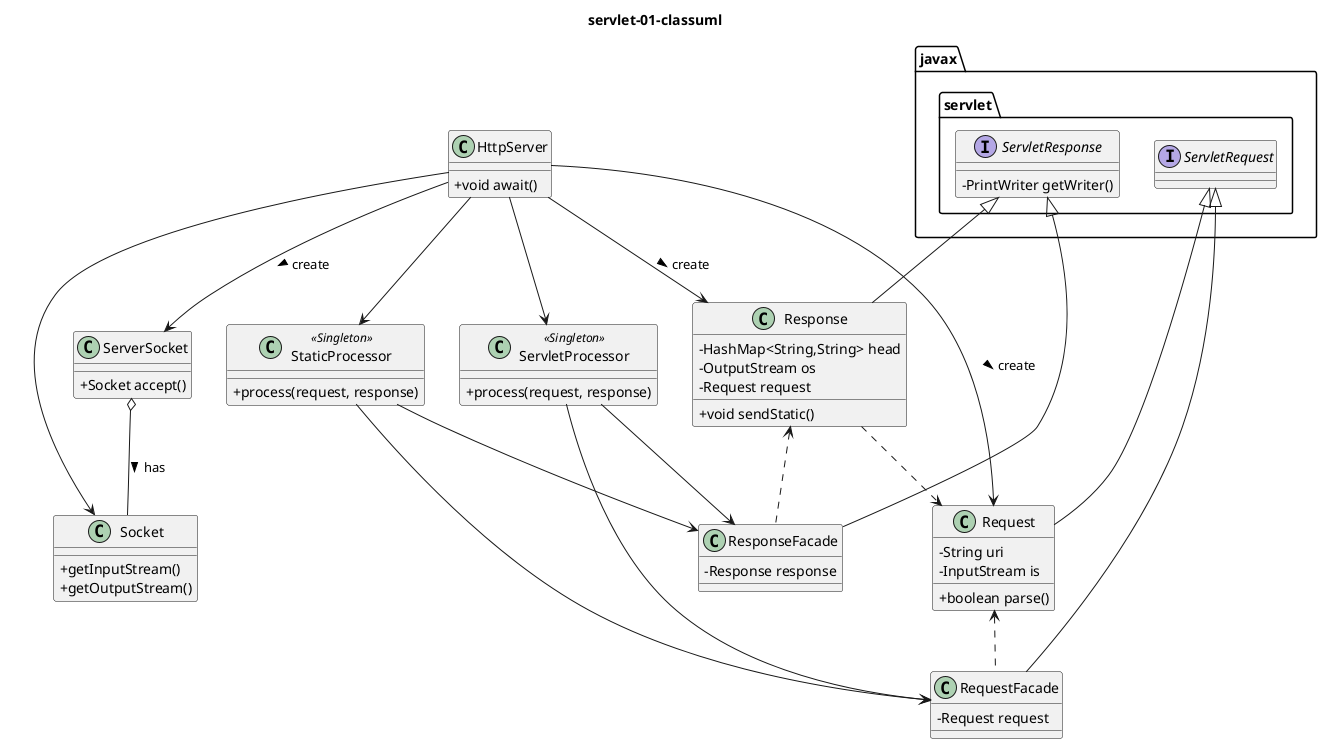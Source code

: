 @startuml servlet-01-classuml
skinparam classAttributeIconSize 0
title servlet-01-classuml
class HttpServer {
    + void await()
}
interface javax.servlet.ServletRequest {
}
interface javax.servlet.ServletResponse {
    - PrintWriter getWriter()
}
together {
    class ServerSocket {
        + Socket accept()
    }
    class Socket {
        + getInputStream()
        + getOutputStream()
    }
}
together {
    class RequestFacade {
        - Request request
    }
    class Request {
        - String uri
        - InputStream is
        + boolean parse()
    }
}
together {
    class ResponseFacade {
        - Response response
    }
    class Response {
        - HashMap<String,String> head
        - OutputStream os
        - Request request
        + void sendStatic()
    }
}
together {
    class StaticProcessor <<Singleton>> {
        + process(request, response)
    }
    class ServletProcessor <<Singleton>> {
        + process(request, response)
    }
}


javax.servlet.ServletRequest <|-- Request
javax.servlet.ServletResponse <|-- Response
javax.servlet.ServletRequest <|-- RequestFacade
javax.servlet.ServletResponse <|-- ResponseFacade
Request <.. RequestFacade
Response <.. ResponseFacade


HttpServer -->  ServerSocket : create >
ServerSocket o-- Socket : has >
HttpServer -->  Socket
HttpServer -->  Request : create >
HttpServer -->  Response : create >
Response ..> Request

HttpServer -> StaticProcessor
HttpServer -> ServletProcessor
StaticProcessor --> RequestFacade
StaticProcessor --> ResponseFacade
ServletProcessor --> RequestFacade
ServletProcessor --> ResponseFacade


@enduml
